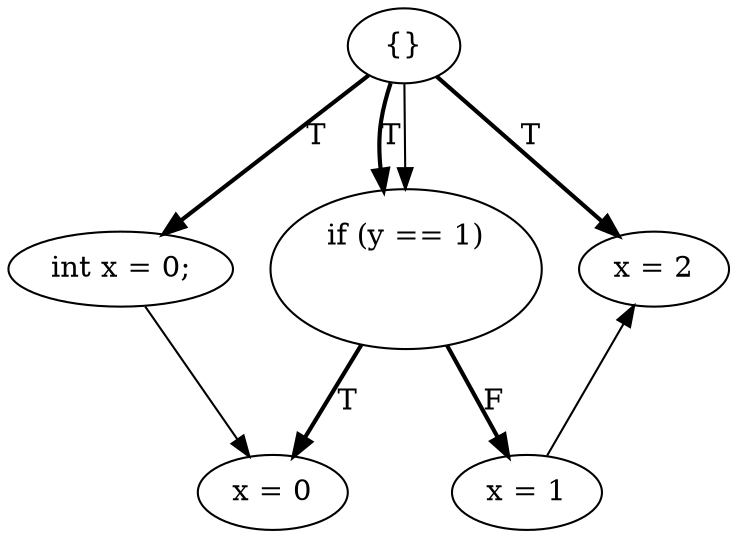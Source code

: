 digraph {
rankdir=TD;
3[label="{}"]; 
3 -> 4[label="T",style=bold];
4[label="int x = 0;"];
4 -> 1;
3 -> 0[label="T",style=bold];
0[label="if (y == 1)
    "]; 
0 -> 1[label="T",style=bold];
1[label="x = 0"];
0 -> 2[label="F",style=bold];
2[label="x = 1"];
2 -> 5;
3 -> 5[label="T",style=bold];
5[label="x = 2"];
3 -> 0;
{ rank=same 4 0 5 }{ rank=same 1 2 }
}